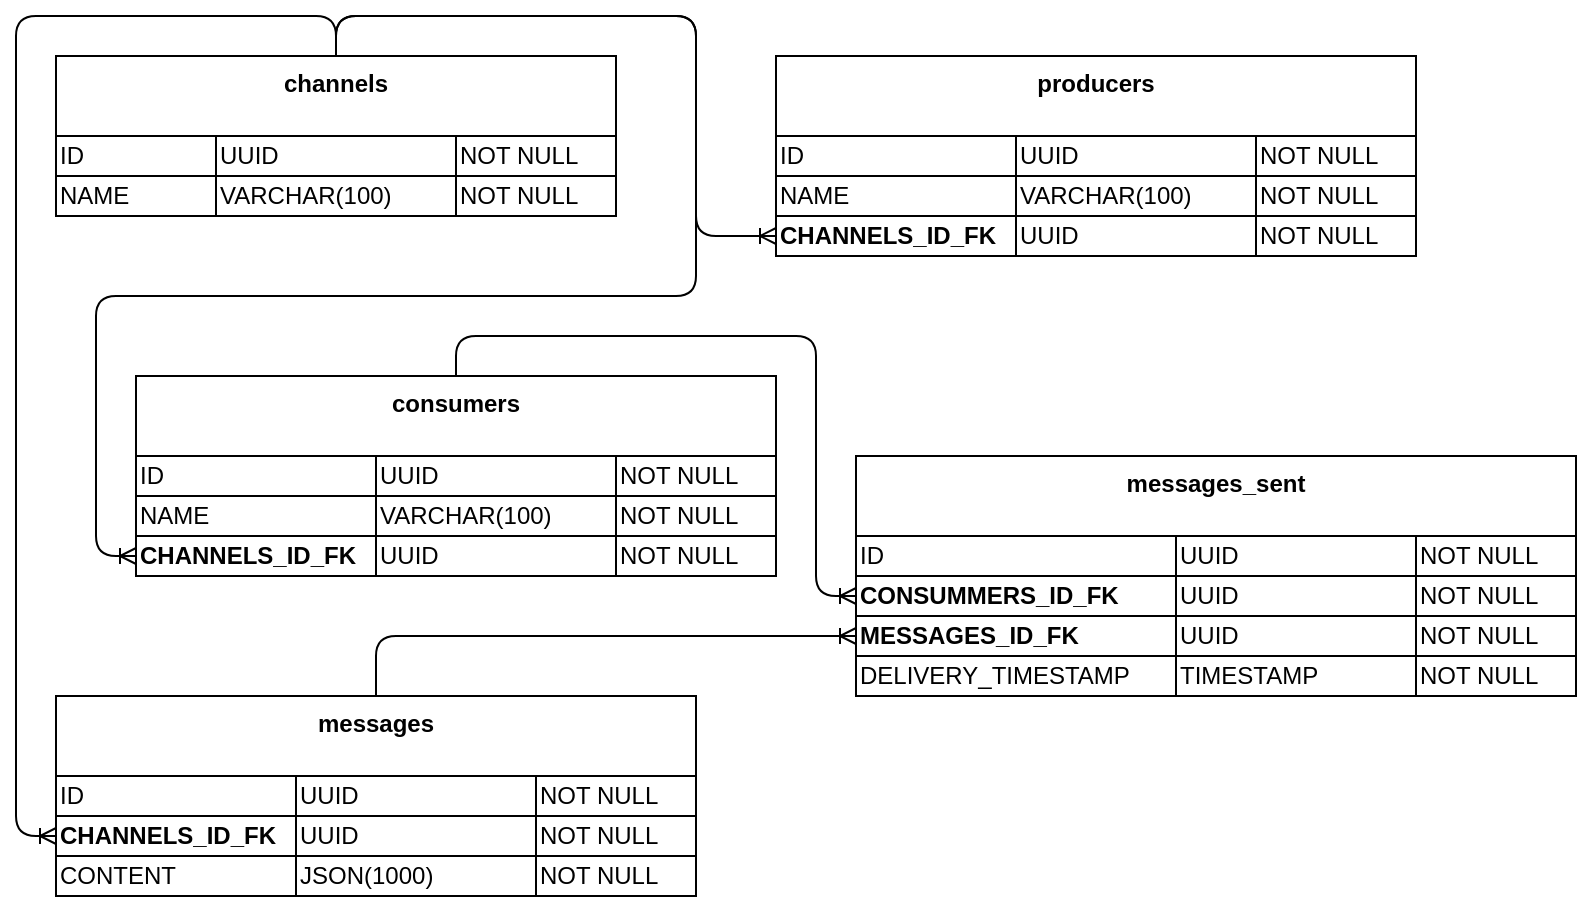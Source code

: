 <mxfile>
    <diagram id="yUq51lWU1ls2Ew1osox-" name="Page-1">
        <mxGraphModel dx="857" dy="1299" grid="1" gridSize="10" guides="1" tooltips="1" connect="1" arrows="1" fold="1" page="1" pageScale="1" pageWidth="827" pageHeight="1169" math="0" shadow="0">
            <root>
                <mxCell id="0"/>
                <mxCell id="1" parent="0"/>
                <mxCell id="2" value="channels" style="rounded=0;whiteSpace=wrap;html=1;fontStyle=1;verticalAlign=top;" parent="1" vertex="1">
                    <mxGeometry x="40" y="40" width="280" height="80" as="geometry"/>
                </mxCell>
                <mxCell id="4" value="ID" style="rounded=0;whiteSpace=wrap;html=1;align=left;" parent="1" vertex="1">
                    <mxGeometry x="40" y="80" width="80" height="20" as="geometry"/>
                </mxCell>
                <mxCell id="5" value="NAME" style="rounded=0;whiteSpace=wrap;html=1;align=left;" parent="1" vertex="1">
                    <mxGeometry x="40" y="100" width="80" height="20" as="geometry"/>
                </mxCell>
                <mxCell id="6" value="UUID" style="rounded=0;whiteSpace=wrap;html=1;align=left;" parent="1" vertex="1">
                    <mxGeometry x="120" y="80" width="120" height="20" as="geometry"/>
                </mxCell>
                <mxCell id="7" value="VARCHAR(100)" style="rounded=0;whiteSpace=wrap;html=1;align=left;" parent="1" vertex="1">
                    <mxGeometry x="120" y="100" width="120" height="20" as="geometry"/>
                </mxCell>
                <mxCell id="8" value="NOT NULL" style="rounded=0;whiteSpace=wrap;html=1;align=left;" parent="1" vertex="1">
                    <mxGeometry x="240" y="80" width="80" height="20" as="geometry"/>
                </mxCell>
                <mxCell id="9" value="NOT NULL" style="rounded=0;whiteSpace=wrap;html=1;align=left;" parent="1" vertex="1">
                    <mxGeometry x="240" y="100" width="80" height="20" as="geometry"/>
                </mxCell>
                <mxCell id="10" value="producers" style="rounded=0;whiteSpace=wrap;html=1;fontStyle=1;verticalAlign=top;" parent="1" vertex="1">
                    <mxGeometry x="400" y="40" width="320" height="100" as="geometry"/>
                </mxCell>
                <mxCell id="11" value="ID" style="rounded=0;whiteSpace=wrap;html=1;align=left;" parent="1" vertex="1">
                    <mxGeometry x="400" y="80" width="120" height="20" as="geometry"/>
                </mxCell>
                <mxCell id="12" value="NAME" style="rounded=0;whiteSpace=wrap;html=1;align=left;" parent="1" vertex="1">
                    <mxGeometry x="400" y="100" width="120" height="20" as="geometry"/>
                </mxCell>
                <mxCell id="13" value="UUID" style="rounded=0;whiteSpace=wrap;html=1;align=left;" parent="1" vertex="1">
                    <mxGeometry x="520" y="80" width="120" height="20" as="geometry"/>
                </mxCell>
                <mxCell id="14" value="VARCHAR(100)" style="rounded=0;whiteSpace=wrap;html=1;align=left;" parent="1" vertex="1">
                    <mxGeometry x="520" y="100" width="120" height="20" as="geometry"/>
                </mxCell>
                <mxCell id="15" value="NOT NULL" style="rounded=0;whiteSpace=wrap;html=1;align=left;" parent="1" vertex="1">
                    <mxGeometry x="640" y="80" width="80" height="20" as="geometry"/>
                </mxCell>
                <mxCell id="16" value="NOT NULL" style="rounded=0;whiteSpace=wrap;html=1;align=left;" parent="1" vertex="1">
                    <mxGeometry x="640" y="100" width="80" height="20" as="geometry"/>
                </mxCell>
                <mxCell id="17" value="CHANNELS_ID_FK" style="rounded=0;whiteSpace=wrap;html=1;align=left;fontStyle=1" parent="1" vertex="1">
                    <mxGeometry x="400" y="120" width="120" height="20" as="geometry"/>
                </mxCell>
                <mxCell id="18" value="UUID" style="rounded=0;whiteSpace=wrap;html=1;align=left;" parent="1" vertex="1">
                    <mxGeometry x="520" y="120" width="120" height="20" as="geometry"/>
                </mxCell>
                <mxCell id="19" value="NOT NULL" style="rounded=0;whiteSpace=wrap;html=1;align=left;" parent="1" vertex="1">
                    <mxGeometry x="640" y="120" width="80" height="20" as="geometry"/>
                </mxCell>
                <mxCell id="20" value="" style="edgeStyle=orthogonalEdgeStyle;fontSize=12;html=1;endArrow=ERoneToMany;exitX=0.5;exitY=0;exitDx=0;exitDy=0;" parent="1" source="2" target="17" edge="1">
                    <mxGeometry width="100" height="100" relative="1" as="geometry">
                        <mxPoint x="340" y="320" as="sourcePoint"/>
                        <mxPoint x="440" y="220" as="targetPoint"/>
                        <Array as="points">
                            <mxPoint x="180" y="20"/>
                            <mxPoint x="360" y="20"/>
                            <mxPoint x="360" y="130"/>
                        </Array>
                    </mxGeometry>
                </mxCell>
                <mxCell id="21" value="consumers" style="rounded=0;whiteSpace=wrap;html=1;fontStyle=1;verticalAlign=top;" parent="1" vertex="1">
                    <mxGeometry x="80" y="200" width="320" height="100" as="geometry"/>
                </mxCell>
                <mxCell id="22" value="ID" style="rounded=0;whiteSpace=wrap;html=1;align=left;" parent="1" vertex="1">
                    <mxGeometry x="80" y="240" width="120" height="20" as="geometry"/>
                </mxCell>
                <mxCell id="23" value="NAME" style="rounded=0;whiteSpace=wrap;html=1;align=left;" parent="1" vertex="1">
                    <mxGeometry x="80" y="260" width="120" height="20" as="geometry"/>
                </mxCell>
                <mxCell id="24" value="UUID" style="rounded=0;whiteSpace=wrap;html=1;align=left;" parent="1" vertex="1">
                    <mxGeometry x="200" y="240" width="120" height="20" as="geometry"/>
                </mxCell>
                <mxCell id="25" value="VARCHAR(100)" style="rounded=0;whiteSpace=wrap;html=1;align=left;" parent="1" vertex="1">
                    <mxGeometry x="200" y="260" width="120" height="20" as="geometry"/>
                </mxCell>
                <mxCell id="26" value="NOT NULL" style="rounded=0;whiteSpace=wrap;html=1;align=left;" parent="1" vertex="1">
                    <mxGeometry x="320" y="240" width="80" height="20" as="geometry"/>
                </mxCell>
                <mxCell id="27" value="NOT NULL" style="rounded=0;whiteSpace=wrap;html=1;align=left;" parent="1" vertex="1">
                    <mxGeometry x="320" y="260" width="80" height="20" as="geometry"/>
                </mxCell>
                <mxCell id="28" value="CHANNELS_ID_FK" style="rounded=0;whiteSpace=wrap;html=1;align=left;fontStyle=1" parent="1" vertex="1">
                    <mxGeometry x="80" y="280" width="120" height="20" as="geometry"/>
                </mxCell>
                <mxCell id="29" value="UUID" style="rounded=0;whiteSpace=wrap;html=1;align=left;" parent="1" vertex="1">
                    <mxGeometry x="200" y="280" width="120" height="20" as="geometry"/>
                </mxCell>
                <mxCell id="30" value="NOT NULL" style="rounded=0;whiteSpace=wrap;html=1;align=left;" parent="1" vertex="1">
                    <mxGeometry x="320" y="280" width="80" height="20" as="geometry"/>
                </mxCell>
                <mxCell id="31" value="" style="edgeStyle=orthogonalEdgeStyle;fontSize=12;html=1;endArrow=ERoneToMany;exitX=0.5;exitY=0;exitDx=0;exitDy=0;" parent="1" source="2" target="28" edge="1">
                    <mxGeometry width="100" height="100" relative="1" as="geometry">
                        <mxPoint x="320" y="310" as="sourcePoint"/>
                        <mxPoint x="420" y="210" as="targetPoint"/>
                        <Array as="points">
                            <mxPoint x="180" y="20"/>
                            <mxPoint x="360" y="20"/>
                            <mxPoint x="360" y="160"/>
                            <mxPoint x="60" y="160"/>
                            <mxPoint x="60" y="290"/>
                        </Array>
                    </mxGeometry>
                </mxCell>
                <mxCell id="39" value="messages" style="rounded=0;whiteSpace=wrap;html=1;fontStyle=1;verticalAlign=top;" parent="1" vertex="1">
                    <mxGeometry x="40" y="360" width="320" height="100" as="geometry"/>
                </mxCell>
                <mxCell id="40" value="ID" style="rounded=0;whiteSpace=wrap;html=1;align=left;" parent="1" vertex="1">
                    <mxGeometry x="40" y="400" width="120" height="20" as="geometry"/>
                </mxCell>
                <mxCell id="42" value="UUID" style="rounded=0;whiteSpace=wrap;html=1;align=left;" parent="1" vertex="1">
                    <mxGeometry x="160" y="400" width="120" height="20" as="geometry"/>
                </mxCell>
                <mxCell id="44" value="NOT NULL" style="rounded=0;whiteSpace=wrap;html=1;align=left;" parent="1" vertex="1">
                    <mxGeometry x="280" y="400" width="80" height="20" as="geometry"/>
                </mxCell>
                <mxCell id="46" value="CHANNELS_ID_FK" style="rounded=0;whiteSpace=wrap;html=1;align=left;fontStyle=1" parent="1" vertex="1">
                    <mxGeometry x="40" y="420" width="120" height="20" as="geometry"/>
                </mxCell>
                <mxCell id="47" value="UUID" style="rounded=0;whiteSpace=wrap;html=1;align=left;" parent="1" vertex="1">
                    <mxGeometry x="160" y="420" width="120" height="20" as="geometry"/>
                </mxCell>
                <mxCell id="48" value="NOT NULL" style="rounded=0;whiteSpace=wrap;html=1;align=left;" parent="1" vertex="1">
                    <mxGeometry x="280" y="420" width="80" height="20" as="geometry"/>
                </mxCell>
                <mxCell id="51" value="" style="edgeStyle=orthogonalEdgeStyle;fontSize=12;html=1;endArrow=ERoneToMany;" parent="1" source="2" target="46" edge="1">
                    <mxGeometry width="100" height="100" relative="1" as="geometry">
                        <mxPoint x="320" y="310" as="sourcePoint"/>
                        <mxPoint x="420" y="210" as="targetPoint"/>
                        <Array as="points">
                            <mxPoint x="180" y="20"/>
                            <mxPoint x="20" y="20"/>
                            <mxPoint x="20" y="430"/>
                        </Array>
                    </mxGeometry>
                </mxCell>
                <mxCell id="52" value="messages_sent" style="rounded=0;whiteSpace=wrap;html=1;fontStyle=1;verticalAlign=top;" parent="1" vertex="1">
                    <mxGeometry x="440" y="240" width="360" height="120" as="geometry"/>
                </mxCell>
                <mxCell id="53" value="ID" style="rounded=0;whiteSpace=wrap;html=1;align=left;" parent="1" vertex="1">
                    <mxGeometry x="440" y="280" width="160" height="20" as="geometry"/>
                </mxCell>
                <mxCell id="55" value="UUID" style="rounded=0;whiteSpace=wrap;html=1;align=left;" parent="1" vertex="1">
                    <mxGeometry x="600" y="280" width="120" height="20" as="geometry"/>
                </mxCell>
                <mxCell id="57" value="NOT NULL" style="rounded=0;whiteSpace=wrap;html=1;align=left;" parent="1" vertex="1">
                    <mxGeometry x="720" y="280" width="80" height="20" as="geometry"/>
                </mxCell>
                <mxCell id="59" value="CONSUMMERS_ID_FK" style="rounded=0;whiteSpace=wrap;html=1;align=left;fontStyle=1" parent="1" vertex="1">
                    <mxGeometry x="440" y="300" width="160" height="20" as="geometry"/>
                </mxCell>
                <mxCell id="60" value="UUID" style="rounded=0;whiteSpace=wrap;html=1;align=left;" parent="1" vertex="1">
                    <mxGeometry x="600" y="300" width="120" height="20" as="geometry"/>
                </mxCell>
                <mxCell id="61" value="NOT NULL" style="rounded=0;whiteSpace=wrap;html=1;align=left;" parent="1" vertex="1">
                    <mxGeometry x="720" y="300" width="80" height="20" as="geometry"/>
                </mxCell>
                <mxCell id="62" value="" style="edgeStyle=orthogonalEdgeStyle;fontSize=12;html=1;endArrow=ERoneToMany;" parent="1" source="39" target="63" edge="1">
                    <mxGeometry width="100" height="100" relative="1" as="geometry">
                        <mxPoint x="350" y="360" as="sourcePoint"/>
                        <mxPoint x="450" y="260" as="targetPoint"/>
                        <Array as="points">
                            <mxPoint x="200" y="330"/>
                        </Array>
                    </mxGeometry>
                </mxCell>
                <mxCell id="63" value="MESSAGES_ID_FK" style="rounded=0;whiteSpace=wrap;html=1;align=left;fontStyle=1" parent="1" vertex="1">
                    <mxGeometry x="440" y="320" width="160" height="20" as="geometry"/>
                </mxCell>
                <mxCell id="64" value="UUID" style="rounded=0;whiteSpace=wrap;html=1;align=left;" parent="1" vertex="1">
                    <mxGeometry x="600" y="320" width="120" height="20" as="geometry"/>
                </mxCell>
                <mxCell id="65" value="NOT NULL" style="rounded=0;whiteSpace=wrap;html=1;align=left;" parent="1" vertex="1">
                    <mxGeometry x="720" y="320" width="80" height="20" as="geometry"/>
                </mxCell>
                <mxCell id="66" value="" style="edgeStyle=orthogonalEdgeStyle;fontSize=12;html=1;endArrow=ERoneToMany;" parent="1" source="21" target="59" edge="1">
                    <mxGeometry width="100" height="100" relative="1" as="geometry">
                        <mxPoint x="460" y="350" as="sourcePoint"/>
                        <mxPoint x="690" y="520" as="targetPoint"/>
                        <Array as="points">
                            <mxPoint x="240" y="180"/>
                            <mxPoint x="420" y="180"/>
                            <mxPoint x="420" y="310"/>
                        </Array>
                    </mxGeometry>
                </mxCell>
                <mxCell id="67" value="DELIVERY_TIMESTAMP" style="rounded=0;whiteSpace=wrap;html=1;align=left;fontStyle=0" parent="1" vertex="1">
                    <mxGeometry x="440" y="340" width="160" height="20" as="geometry"/>
                </mxCell>
                <mxCell id="68" value="TIMESTAMP" style="rounded=0;whiteSpace=wrap;html=1;align=left;" parent="1" vertex="1">
                    <mxGeometry x="600" y="340" width="120" height="20" as="geometry"/>
                </mxCell>
                <mxCell id="69" value="NOT NULL" style="rounded=0;whiteSpace=wrap;html=1;align=left;" parent="1" vertex="1">
                    <mxGeometry x="720" y="340" width="80" height="20" as="geometry"/>
                </mxCell>
                <mxCell id="70" value="CONTENT" style="rounded=0;whiteSpace=wrap;html=1;align=left;fontStyle=0" parent="1" vertex="1">
                    <mxGeometry x="40" y="440" width="120" height="20" as="geometry"/>
                </mxCell>
                <mxCell id="71" value="JSON(1000)" style="rounded=0;whiteSpace=wrap;html=1;align=left;" parent="1" vertex="1">
                    <mxGeometry x="160" y="440" width="120" height="20" as="geometry"/>
                </mxCell>
                <mxCell id="72" value="NOT NULL" style="rounded=0;whiteSpace=wrap;html=1;align=left;" parent="1" vertex="1">
                    <mxGeometry x="280" y="440" width="80" height="20" as="geometry"/>
                </mxCell>
            </root>
        </mxGraphModel>
    </diagram>
</mxfile>